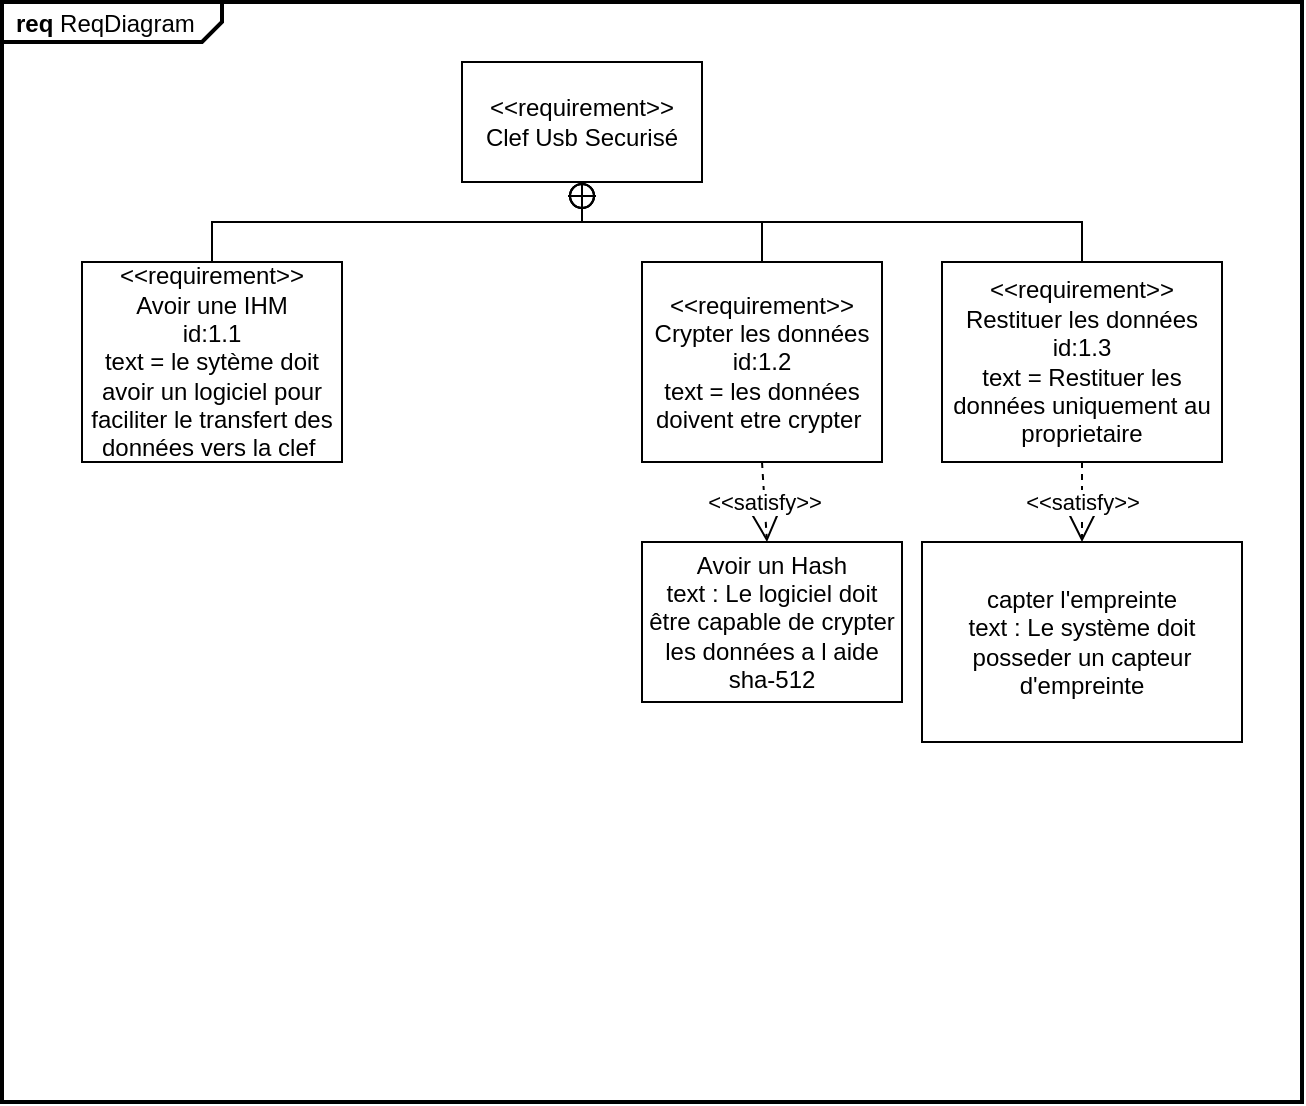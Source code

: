 <mxfile version="12.5.3" type="device"><diagram id="FGuWrWGKeGWQdYJzoKLB" name="Page-1"><mxGraphModel dx="1182" dy="793" grid="1" gridSize="10" guides="1" tooltips="1" connect="1" arrows="1" fold="1" page="1" pageScale="1" pageWidth="827" pageHeight="1169" math="0" shadow="0"><root><mxCell id="0"/><mxCell id="1" parent="0"/><mxCell id="IUnKLxqdNOnD6pCyr1_g-1" value="&lt;p style=&quot;margin:0px;margin-top:4px;margin-left:7px;text-align:left;&quot;&gt;&lt;b&gt;req&lt;/b&gt;  ReqDiagram&lt;/p&gt;" style="html=1;shape=mxgraph.sysml.package;overflow=fill;labelX=110;strokeWidth=2;align=center;" parent="1" vertex="1"><mxGeometry x="340" y="370" width="650" height="550" as="geometry"/></mxCell><mxCell id="IUnKLxqdNOnD6pCyr1_g-2" value="&amp;lt;&amp;lt;requirement&amp;gt;&amp;gt;&lt;br&gt;Clef Usb Securisé" style="shape=rect;html=1;whiteSpace=wrap;align=center;" parent="1" vertex="1"><mxGeometry x="570" y="400" width="120" height="60" as="geometry"/></mxCell><mxCell id="IUnKLxqdNOnD6pCyr1_g-3" value="&amp;lt;&amp;lt;requirement&amp;gt;&amp;gt;&lt;br&gt;Avoir une IHM&lt;br&gt;id:1.1&lt;br&gt;text = le sytème doit avoir un logiciel pour faciliter le transfert des données vers la clef&amp;nbsp;" style="shape=rect;html=1;whiteSpace=wrap;align=center;" parent="1" vertex="1"><mxGeometry x="380" y="500" width="130" height="100" as="geometry"/></mxCell><mxCell id="IUnKLxqdNOnD6pCyr1_g-4" value="&amp;lt;&amp;lt;requirement&amp;gt;&amp;gt;&lt;br&gt;Crypter les données&lt;br&gt;id:1.2&lt;br&gt;text = les données doivent etre crypter&amp;nbsp;" style="shape=rect;html=1;whiteSpace=wrap;align=center;" parent="1" vertex="1"><mxGeometry x="660" y="500" width="120" height="100" as="geometry"/></mxCell><mxCell id="IUnKLxqdNOnD6pCyr1_g-5" value="" style="rounded=0;html=1;labelBackgroundColor=none;endArrow=none;edgeStyle=elbowEdgeStyle;elbow=vertical;startArrow=sysMLPackCont;startSize=12;" parent="1" source="IUnKLxqdNOnD6pCyr1_g-2" target="IUnKLxqdNOnD6pCyr1_g-3" edge="1"><mxGeometry relative="1" as="geometry"><Array as="points"><mxPoint x="630" y="480"/></Array></mxGeometry></mxCell><mxCell id="IUnKLxqdNOnD6pCyr1_g-6" value="" style="rounded=0;html=1;labelBackgroundColor=none;endArrow=none;edgeStyle=elbowEdgeStyle;elbow=vertical;startArrow=sysMLPackCont;startSize=12;" parent="1" source="IUnKLxqdNOnD6pCyr1_g-2" target="IUnKLxqdNOnD6pCyr1_g-4" edge="1"><mxGeometry relative="1" as="geometry"/></mxCell><mxCell id="IUnKLxqdNOnD6pCyr1_g-22" value="&amp;lt;&amp;lt;requirement&amp;gt;&amp;gt;&lt;br&gt;Restituer les données&lt;br&gt;id:1.3&lt;br&gt;text = Restituer les données uniquement au proprietaire" style="shape=rect;html=1;whiteSpace=wrap;align=center;" parent="1" vertex="1"><mxGeometry x="810" y="500" width="140" height="100" as="geometry"/></mxCell><mxCell id="IUnKLxqdNOnD6pCyr1_g-23" value="" style="rounded=0;html=1;labelBackgroundColor=none;endArrow=none;edgeStyle=elbowEdgeStyle;elbow=vertical;startArrow=sysMLPackCont;startSize=12;" parent="1" target="IUnKLxqdNOnD6pCyr1_g-22" edge="1"><mxGeometry relative="1" as="geometry"><mxPoint x="630" y="460" as="sourcePoint"/><mxPoint x="860" y="520" as="targetPoint"/></mxGeometry></mxCell><mxCell id="m6h2j3VXxy-Qt7tb8w6B-6" value="capter l'empreinte&lt;br&gt;text : Le système doit posseder un capteur d'empreinte" style="shape=rect;html=1;whiteSpace=wrap;align=center;" parent="1" vertex="1"><mxGeometry x="800" y="640" width="160" height="100" as="geometry"/></mxCell><mxCell id="m6h2j3VXxy-Qt7tb8w6B-7" value="&amp;lt;&amp;lt;satisfy&amp;gt;&amp;gt;" style="endArrow=open;edgeStyle=none;endSize=12;dashed=1;html=1;exitX=0.5;exitY=1;exitDx=0;exitDy=0;" parent="1" source="IUnKLxqdNOnD6pCyr1_g-22" target="m6h2j3VXxy-Qt7tb8w6B-6" edge="1"><mxGeometry relative="1" as="geometry"/></mxCell><mxCell id="m6h2j3VXxy-Qt7tb8w6B-11" value="Avoir un Hash&lt;br&gt;text : Le logiciel doit être capable de crypter les données a l aide sha-512" style="shape=rect;html=1;whiteSpace=wrap;align=center;" parent="1" vertex="1"><mxGeometry x="660" y="640" width="130" height="80" as="geometry"/></mxCell><mxCell id="m6h2j3VXxy-Qt7tb8w6B-12" value="&amp;lt;&amp;lt;satisfy&amp;gt;&amp;gt;" style="endArrow=open;edgeStyle=none;endSize=12;dashed=1;html=1;exitX=0.5;exitY=1;exitDx=0;exitDy=0;" parent="1" source="IUnKLxqdNOnD6pCyr1_g-4" target="m6h2j3VXxy-Qt7tb8w6B-11" edge="1"><mxGeometry relative="1" as="geometry"><mxPoint x="800" y="300" as="sourcePoint"/></mxGeometry></mxCell></root></mxGraphModel></diagram></mxfile>
